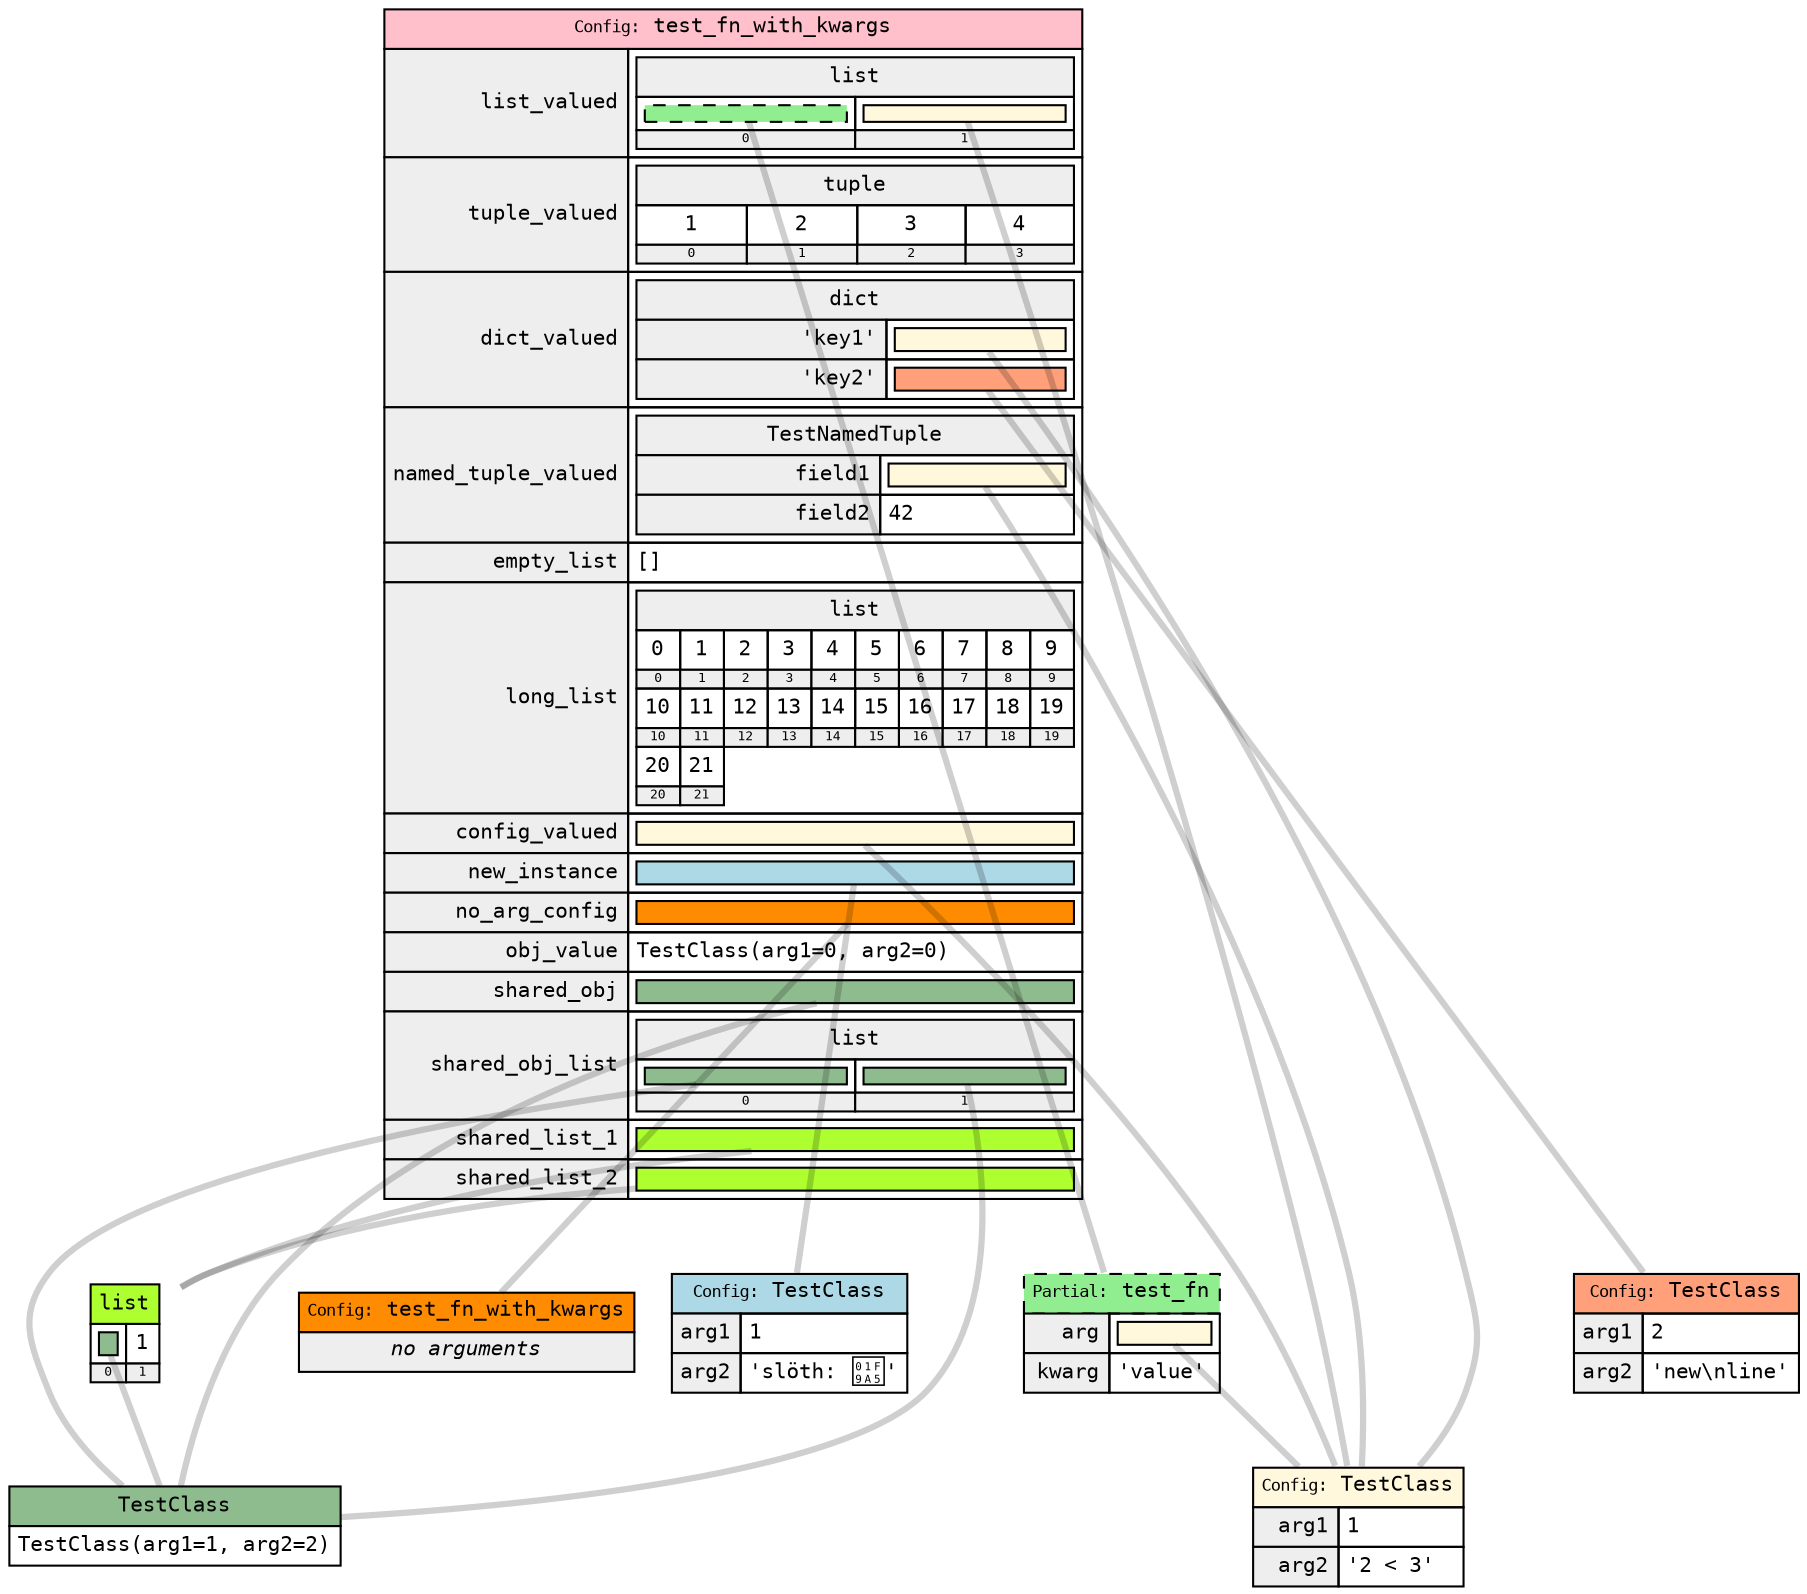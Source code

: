 graph {
	graph [overlap=false]
	node [fontname=Courier fontsize=10 margin=0 shape=none]
	edge [color="#00000030" penwidth=3]
	2 [label=<<table border="0" cellspacing="0" cellborder="1" cellpadding="3"><tr><td colspan="2" bgcolor="#fff8dc" style="solid"><font point-size="8">Config:</font>&nbsp;TestClass</td></tr><tr><td align="right" bgcolor="#eeeeee">arg1</td><td align="left">1</td></tr><tr><td align="right" bgcolor="#eeeeee">arg2</td><td align="left">&#x27;2 &lt; 3&#x27;</td></tr></table>>]
		1:0:c -- 2:c
	1 [label=<<table border="0" cellspacing="0" cellborder="1" cellpadding="3"><tr><td colspan="2" bgcolor="#90ee90" style="dashed"><font point-size="8">Partial:</font>&nbsp;test_fn</td></tr><tr><td align="right" bgcolor="#eeeeee">arg</td><td align="left"><table border="0" cellspacing="0" cellborder="1" cellpadding="3" style="solid"><tr><td port="0" bgcolor="#fff8dc" style="solid"></td></tr></table></td></tr><tr><td align="right" bgcolor="#eeeeee">kwarg</td><td align="left">&#x27;value&#x27;</td></tr></table>>]
		0:1:c -- 1:c
		0:2:c -- 2:c
		0:3:c -- 2:c
	3 [label=<<table border="0" cellspacing="0" cellborder="1" cellpadding="3"><tr><td colspan="2" bgcolor="#ffa07a" style="solid"><font point-size="8">Config:</font>&nbsp;TestClass</td></tr><tr><td align="right" bgcolor="#eeeeee">arg1</td><td align="left">2</td></tr><tr><td align="right" bgcolor="#eeeeee">arg2</td><td align="left">&#x27;new\nline&#x27;</td></tr></table>>]
		0:4:c -- 3:c
		0:5:c -- 2:c
		0:6:c -- 2:c
	4 [label=<<table border="0" cellspacing="0" cellborder="1" cellpadding="3"><tr><td colspan="2" bgcolor="#add8e6" style="solid"><font point-size="8">Config:</font>&nbsp;TestClass</td></tr><tr><td align="right" bgcolor="#eeeeee">arg1</td><td align="left">1</td></tr><tr><td align="right" bgcolor="#eeeeee">arg2</td><td align="left">&#x27;slöth: 🦥&#x27;</td></tr></table>>]
		0:7:c -- 4:c
	5 [label=<<table border="0" cellspacing="0" cellborder="1" cellpadding="3"><tr><td colspan="2" bgcolor="#ff8c00" style="solid"><font point-size="8">Config:</font>&nbsp;test_fn_with_kwargs</td></tr><tr><td colspan="2" bgcolor="#eeeeee" style="solid"><i>no arguments</i></td></tr></table>>]
		0:8:c -- 5:c
	6 [label=<<table border="0" cellspacing="0" cellborder="1" cellpadding="3"><tr><td colspan="1" bgcolor="#8fbc8f" style="solid">TestClass</td></tr><tr><td>TestClass(arg1=1, arg2=2)</td></tr></table>>]
		0:9:c -- 6:c
		0:10:c -- 6:c
		0:11:c -- 6:c
		7:12:c -- 6:c
	7 [label=<<table border="0" cellspacing="0" cellborder="1" cellpadding="3"><tr><td colspan="2" bgcolor="#adff2f" style="solid">list</td></tr><tr><td><table border="0" cellspacing="0" cellborder="1" cellpadding="3" style="solid"><tr><td port="12" bgcolor="#8fbc8f" style="solid"></td></tr></table></td><td>1</td></tr><tr><td cellpadding="0" bgcolor="#eeeeee"><font point-size="6">0</font></td><td cellpadding="0" bgcolor="#eeeeee"><font point-size="6">1</font></td></tr></table>>]
		0:13:c -- 7:c
		0:14:c -- 7:c
	0 [label=<<table border="0" cellspacing="0" cellborder="1" cellpadding="3"><tr><td colspan="2" bgcolor="#ffc0cb" style="solid"><font point-size="8">Config:</font>&nbsp;test_fn_with_kwargs</td></tr><tr><td align="right" bgcolor="#eeeeee">list_valued</td><td align="left"><table border="0" cellspacing="0" cellborder="1" cellpadding="3"><tr><td colspan="2" bgcolor="#eeeeee" style="solid">list</td></tr><tr><td><table border="0" cellspacing="0" cellborder="1" cellpadding="3" style="dashed"><tr><td port="1" bgcolor="#90ee90" style="dashed"></td></tr></table></td><td><table border="0" cellspacing="0" cellborder="1" cellpadding="3" style="solid"><tr><td port="2" bgcolor="#fff8dc" style="solid"></td></tr></table></td></tr><tr><td cellpadding="0" bgcolor="#eeeeee"><font point-size="6">0</font></td><td cellpadding="0" bgcolor="#eeeeee"><font point-size="6">1</font></td></tr></table></td></tr><tr><td align="right" bgcolor="#eeeeee">tuple_valued</td><td align="left"><table border="0" cellspacing="0" cellborder="1" cellpadding="3"><tr><td colspan="4" bgcolor="#eeeeee" style="solid">tuple</td></tr><tr><td>1</td><td>2</td><td>3</td><td>4</td></tr><tr><td cellpadding="0" bgcolor="#eeeeee"><font point-size="6">0</font></td><td cellpadding="0" bgcolor="#eeeeee"><font point-size="6">1</font></td><td cellpadding="0" bgcolor="#eeeeee"><font point-size="6">2</font></td><td cellpadding="0" bgcolor="#eeeeee"><font point-size="6">3</font></td></tr></table></td></tr><tr><td align="right" bgcolor="#eeeeee">dict_valued</td><td align="left"><table border="0" cellspacing="0" cellborder="1" cellpadding="3"><tr><td colspan="2" bgcolor="#eeeeee" style="solid">dict</td></tr><tr><td align="right" bgcolor="#eeeeee">'key1'</td><td align="left"><table border="0" cellspacing="0" cellborder="1" cellpadding="3" style="solid"><tr><td port="3" bgcolor="#fff8dc" style="solid"></td></tr></table></td></tr><tr><td align="right" bgcolor="#eeeeee">'key2'</td><td align="left"><table border="0" cellspacing="0" cellborder="1" cellpadding="3" style="solid"><tr><td port="4" bgcolor="#ffa07a" style="solid"></td></tr></table></td></tr></table></td></tr><tr><td align="right" bgcolor="#eeeeee">named_tuple_valued</td><td align="left"><table border="0" cellspacing="0" cellborder="1" cellpadding="3"><tr><td colspan="2" bgcolor="#eeeeee" style="solid">TestNamedTuple</td></tr><tr><td align="right" bgcolor="#eeeeee">field1</td><td align="left"><table border="0" cellspacing="0" cellborder="1" cellpadding="3" style="solid"><tr><td port="5" bgcolor="#fff8dc" style="solid"></td></tr></table></td></tr><tr><td align="right" bgcolor="#eeeeee">field2</td><td align="left">42</td></tr></table></td></tr><tr><td align="right" bgcolor="#eeeeee">empty_list</td><td align="left">[]</td></tr><tr><td align="right" bgcolor="#eeeeee">long_list</td><td align="left"><table border="0" cellspacing="0" cellborder="1" cellpadding="3"><tr><td colspan="10" bgcolor="#eeeeee" style="solid">list</td></tr><tr><td>0</td><td>1</td><td>2</td><td>3</td><td>4</td><td>5</td><td>6</td><td>7</td><td>8</td><td>9</td></tr><tr><td cellpadding="0" bgcolor="#eeeeee"><font point-size="6">0</font></td><td cellpadding="0" bgcolor="#eeeeee"><font point-size="6">1</font></td><td cellpadding="0" bgcolor="#eeeeee"><font point-size="6">2</font></td><td cellpadding="0" bgcolor="#eeeeee"><font point-size="6">3</font></td><td cellpadding="0" bgcolor="#eeeeee"><font point-size="6">4</font></td><td cellpadding="0" bgcolor="#eeeeee"><font point-size="6">5</font></td><td cellpadding="0" bgcolor="#eeeeee"><font point-size="6">6</font></td><td cellpadding="0" bgcolor="#eeeeee"><font point-size="6">7</font></td><td cellpadding="0" bgcolor="#eeeeee"><font point-size="6">8</font></td><td cellpadding="0" bgcolor="#eeeeee"><font point-size="6">9</font></td></tr><tr><td>10</td><td>11</td><td>12</td><td>13</td><td>14</td><td>15</td><td>16</td><td>17</td><td>18</td><td>19</td></tr><tr><td cellpadding="0" bgcolor="#eeeeee"><font point-size="6">10</font></td><td cellpadding="0" bgcolor="#eeeeee"><font point-size="6">11</font></td><td cellpadding="0" bgcolor="#eeeeee"><font point-size="6">12</font></td><td cellpadding="0" bgcolor="#eeeeee"><font point-size="6">13</font></td><td cellpadding="0" bgcolor="#eeeeee"><font point-size="6">14</font></td><td cellpadding="0" bgcolor="#eeeeee"><font point-size="6">15</font></td><td cellpadding="0" bgcolor="#eeeeee"><font point-size="6">16</font></td><td cellpadding="0" bgcolor="#eeeeee"><font point-size="6">17</font></td><td cellpadding="0" bgcolor="#eeeeee"><font point-size="6">18</font></td><td cellpadding="0" bgcolor="#eeeeee"><font point-size="6">19</font></td></tr><tr><td>20</td><td>21</td></tr><tr><td cellpadding="0" bgcolor="#eeeeee"><font point-size="6">20</font></td><td cellpadding="0" bgcolor="#eeeeee"><font point-size="6">21</font></td></tr></table></td></tr><tr><td align="right" bgcolor="#eeeeee">config_valued</td><td align="left"><table border="0" cellspacing="0" cellborder="1" cellpadding="3" style="solid"><tr><td port="6" bgcolor="#fff8dc" style="solid"></td></tr></table></td></tr><tr><td align="right" bgcolor="#eeeeee">new_instance</td><td align="left"><table border="0" cellspacing="0" cellborder="1" cellpadding="3" style="solid"><tr><td port="7" bgcolor="#add8e6" style="solid"></td></tr></table></td></tr><tr><td align="right" bgcolor="#eeeeee">no_arg_config</td><td align="left"><table border="0" cellspacing="0" cellborder="1" cellpadding="3" style="solid"><tr><td port="8" bgcolor="#ff8c00" style="solid"></td></tr></table></td></tr><tr><td align="right" bgcolor="#eeeeee">obj_value</td><td align="left">TestClass(arg1=0, arg2=0)</td></tr><tr><td align="right" bgcolor="#eeeeee">shared_obj</td><td align="left"><table border="0" cellspacing="0" cellborder="1" cellpadding="3" style="solid"><tr><td port="9" bgcolor="#8fbc8f" style="solid"></td></tr></table></td></tr><tr><td align="right" bgcolor="#eeeeee">shared_obj_list</td><td align="left"><table border="0" cellspacing="0" cellborder="1" cellpadding="3"><tr><td colspan="2" bgcolor="#eeeeee" style="solid">list</td></tr><tr><td><table border="0" cellspacing="0" cellborder="1" cellpadding="3" style="solid"><tr><td port="10" bgcolor="#8fbc8f" style="solid"></td></tr></table></td><td><table border="0" cellspacing="0" cellborder="1" cellpadding="3" style="solid"><tr><td port="11" bgcolor="#8fbc8f" style="solid"></td></tr></table></td></tr><tr><td cellpadding="0" bgcolor="#eeeeee"><font point-size="6">0</font></td><td cellpadding="0" bgcolor="#eeeeee"><font point-size="6">1</font></td></tr></table></td></tr><tr><td align="right" bgcolor="#eeeeee">shared_list_1</td><td align="left"><table border="0" cellspacing="0" cellborder="1" cellpadding="3" style="solid"><tr><td port="13" bgcolor="#adff2f" style="solid"></td></tr></table></td></tr><tr><td align="right" bgcolor="#eeeeee">shared_list_2</td><td align="left"><table border="0" cellspacing="0" cellborder="1" cellpadding="3" style="solid"><tr><td port="14" bgcolor="#adff2f" style="solid"></td></tr></table></td></tr></table>>]
}